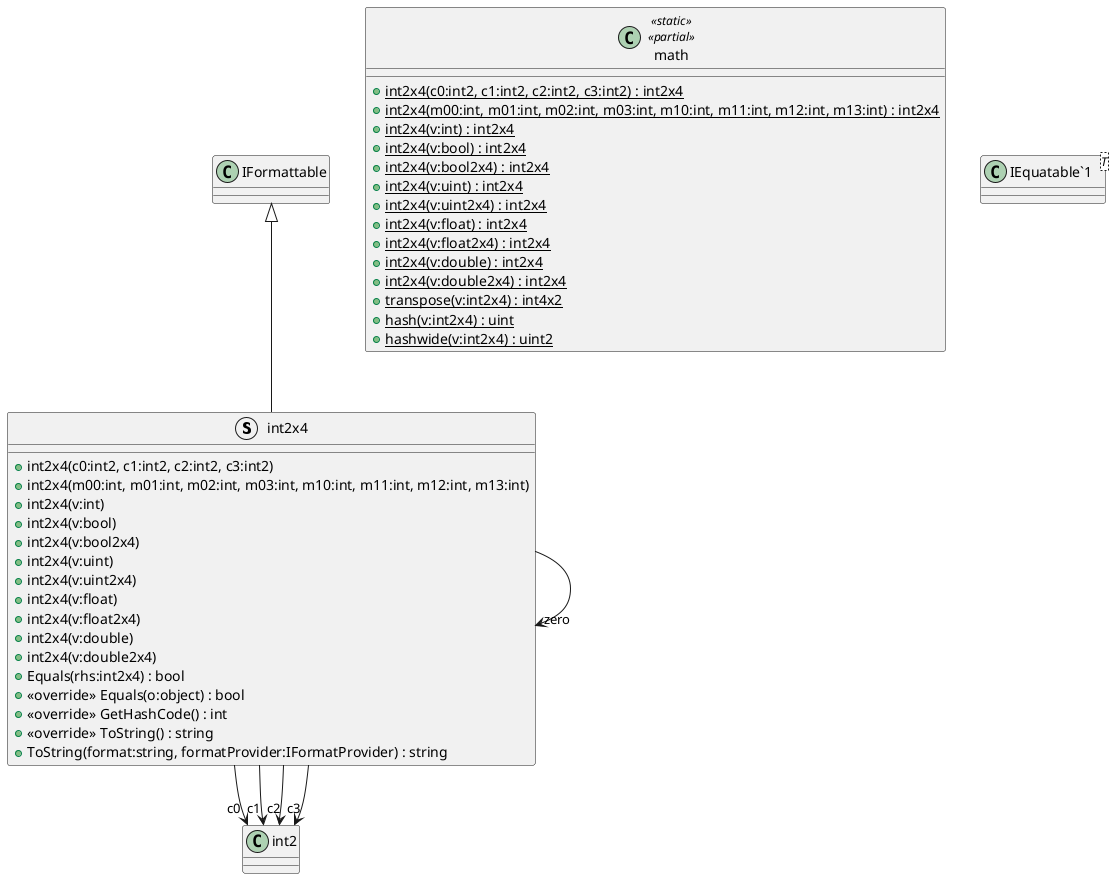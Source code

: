 @startuml
struct int2x4 {
    + int2x4(c0:int2, c1:int2, c2:int2, c3:int2)
    + int2x4(m00:int, m01:int, m02:int, m03:int, m10:int, m11:int, m12:int, m13:int)
    + int2x4(v:int)
    + int2x4(v:bool)
    + int2x4(v:bool2x4)
    + int2x4(v:uint)
    + int2x4(v:uint2x4)
    + int2x4(v:float)
    + int2x4(v:float2x4)
    + int2x4(v:double)
    + int2x4(v:double2x4)
    + Equals(rhs:int2x4) : bool
    + <<override>> Equals(o:object) : bool
    + <<override>> GetHashCode() : int
    + <<override>> ToString() : string
    + ToString(format:string, formatProvider:IFormatProvider) : string
}
class math <<static>> <<partial>> {
    + {static} int2x4(c0:int2, c1:int2, c2:int2, c3:int2) : int2x4
    + {static} int2x4(m00:int, m01:int, m02:int, m03:int, m10:int, m11:int, m12:int, m13:int) : int2x4
    + {static} int2x4(v:int) : int2x4
    + {static} int2x4(v:bool) : int2x4
    + {static} int2x4(v:bool2x4) : int2x4
    + {static} int2x4(v:uint) : int2x4
    + {static} int2x4(v:uint2x4) : int2x4
    + {static} int2x4(v:float) : int2x4
    + {static} int2x4(v:float2x4) : int2x4
    + {static} int2x4(v:double) : int2x4
    + {static} int2x4(v:double2x4) : int2x4
    + {static} transpose(v:int2x4) : int4x2
    + {static} hash(v:int2x4) : uint
    + {static} hashwide(v:int2x4) : uint2
}
class "IEquatable`1"<T> {
}
IFormattable <|-- int2x4
int2x4 --> "c0" int2
int2x4 --> "c1" int2
int2x4 --> "c2" int2
int2x4 --> "c3" int2
int2x4 --> "zero" int2x4
@enduml
